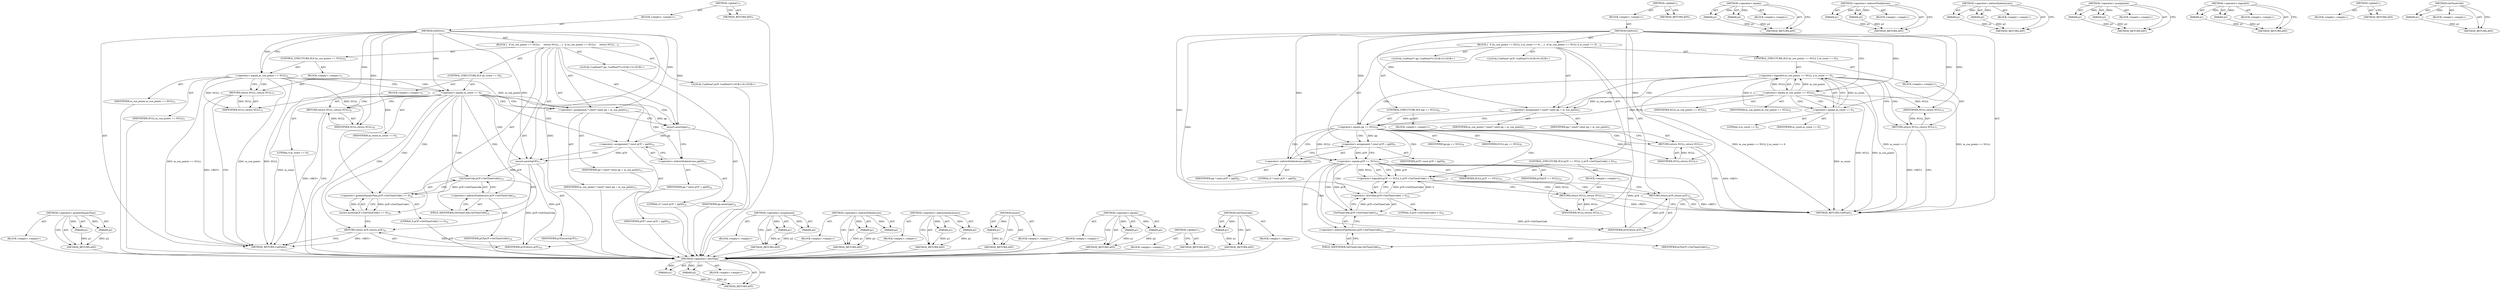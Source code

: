 digraph "GetTimeCode" {
vulnerable_89 [label=<(METHOD,&lt;operator&gt;.greaterEqualsThan)>];
vulnerable_90 [label=<(PARAM,p1)>];
vulnerable_91 [label=<(PARAM,p2)>];
vulnerable_92 [label=<(BLOCK,&lt;empty&gt;,&lt;empty&gt;)>];
vulnerable_93 [label=<(METHOD_RETURN,ANY)>];
vulnerable_6 [label=<(METHOD,&lt;global&gt;)<SUB>1</SUB>>];
vulnerable_7 [label=<(BLOCK,&lt;empty&gt;,&lt;empty&gt;)<SUB>1</SUB>>];
vulnerable_8 [label=<(METHOD,GetFirst)<SUB>1</SUB>>];
vulnerable_9 [label=<(BLOCK,{
  if (m_cue_points == NULL)
     return NULL;...,{
  if (m_cue_points == NULL)
     return NULL;...)<SUB>1</SUB>>];
vulnerable_10 [label=<(CONTROL_STRUCTURE,IF,if (m_cue_points == NULL))<SUB>2</SUB>>];
vulnerable_11 [label=<(&lt;operator&gt;.equals,m_cue_points == NULL)<SUB>2</SUB>>];
vulnerable_12 [label=<(IDENTIFIER,m_cue_points,m_cue_points == NULL)<SUB>2</SUB>>];
vulnerable_13 [label=<(IDENTIFIER,NULL,m_cue_points == NULL)<SUB>2</SUB>>];
vulnerable_14 [label=<(BLOCK,&lt;empty&gt;,&lt;empty&gt;)<SUB>3</SUB>>];
vulnerable_15 [label=<(RETURN,return NULL;,return NULL;)<SUB>3</SUB>>];
vulnerable_16 [label=<(IDENTIFIER,NULL,return NULL;)<SUB>3</SUB>>];
vulnerable_17 [label=<(CONTROL_STRUCTURE,IF,if (m_count == 0))<SUB>5</SUB>>];
vulnerable_18 [label=<(&lt;operator&gt;.equals,m_count == 0)<SUB>5</SUB>>];
vulnerable_19 [label=<(IDENTIFIER,m_count,m_count == 0)<SUB>5</SUB>>];
vulnerable_20 [label=<(LITERAL,0,m_count == 0)<SUB>5</SUB>>];
vulnerable_21 [label=<(BLOCK,&lt;empty&gt;,&lt;empty&gt;)<SUB>6</SUB>>];
vulnerable_22 [label=<(RETURN,return NULL;,return NULL;)<SUB>6</SUB>>];
vulnerable_23 [label=<(IDENTIFIER,NULL,return NULL;)<SUB>6</SUB>>];
vulnerable_24 [label="<(LOCAL,CuePoint** pp: CuePoint**)<SUB>13</SUB>>"];
vulnerable_25 [label=<(&lt;operator&gt;.assignment,* const* const pp = m_cue_points)<SUB>13</SUB>>];
vulnerable_26 [label=<(IDENTIFIER,pp,* const* const pp = m_cue_points)<SUB>13</SUB>>];
vulnerable_27 [label=<(IDENTIFIER,m_cue_points,* const* const pp = m_cue_points)<SUB>13</SUB>>];
vulnerable_28 [label=<(assert,assert(pp))<SUB>14</SUB>>];
vulnerable_29 [label=<(IDENTIFIER,pp,assert(pp))<SUB>14</SUB>>];
vulnerable_30 [label="<(LOCAL,CuePoint* pCP: CuePoint*)<SUB>16</SUB>>"];
vulnerable_31 [label=<(&lt;operator&gt;.assignment,* const pCP = pp[0])<SUB>16</SUB>>];
vulnerable_32 [label=<(IDENTIFIER,pCP,* const pCP = pp[0])<SUB>16</SUB>>];
vulnerable_33 [label=<(&lt;operator&gt;.indirectIndexAccess,pp[0])<SUB>16</SUB>>];
vulnerable_34 [label=<(IDENTIFIER,pp,* const pCP = pp[0])<SUB>16</SUB>>];
vulnerable_35 [label=<(LITERAL,0,* const pCP = pp[0])<SUB>16</SUB>>];
vulnerable_36 [label=<(assert,assert(pCP))<SUB>17</SUB>>];
vulnerable_37 [label=<(IDENTIFIER,pCP,assert(pCP))<SUB>17</SUB>>];
vulnerable_38 [label=<(assert,assert(pCP-&gt;GetTimeCode() &gt;= 0))<SUB>18</SUB>>];
vulnerable_39 [label=<(&lt;operator&gt;.greaterEqualsThan,pCP-&gt;GetTimeCode() &gt;= 0)<SUB>18</SUB>>];
vulnerable_40 [label=<(GetTimeCode,pCP-&gt;GetTimeCode())<SUB>18</SUB>>];
vulnerable_41 [label=<(&lt;operator&gt;.indirectFieldAccess,pCP-&gt;GetTimeCode)<SUB>18</SUB>>];
vulnerable_42 [label=<(IDENTIFIER,pCP,pCP-&gt;GetTimeCode())<SUB>18</SUB>>];
vulnerable_43 [label=<(FIELD_IDENTIFIER,GetTimeCode,GetTimeCode)<SUB>18</SUB>>];
vulnerable_44 [label=<(LITERAL,0,pCP-&gt;GetTimeCode() &gt;= 0)<SUB>18</SUB>>];
vulnerable_45 [label=<(RETURN,return pCP;,return pCP;)<SUB>20</SUB>>];
vulnerable_46 [label=<(IDENTIFIER,pCP,return pCP;)<SUB>20</SUB>>];
vulnerable_47 [label=<(METHOD_RETURN,CuePoint)<SUB>1</SUB>>];
vulnerable_49 [label=<(METHOD_RETURN,ANY)<SUB>1</SUB>>];
vulnerable_75 [label=<(METHOD,&lt;operator&gt;.assignment)>];
vulnerable_76 [label=<(PARAM,p1)>];
vulnerable_77 [label=<(PARAM,p2)>];
vulnerable_78 [label=<(BLOCK,&lt;empty&gt;,&lt;empty&gt;)>];
vulnerable_79 [label=<(METHOD_RETURN,ANY)>];
vulnerable_98 [label=<(METHOD,&lt;operator&gt;.indirectFieldAccess)>];
vulnerable_99 [label=<(PARAM,p1)>];
vulnerable_100 [label=<(PARAM,p2)>];
vulnerable_101 [label=<(BLOCK,&lt;empty&gt;,&lt;empty&gt;)>];
vulnerable_102 [label=<(METHOD_RETURN,ANY)>];
vulnerable_84 [label=<(METHOD,&lt;operator&gt;.indirectIndexAccess)>];
vulnerable_85 [label=<(PARAM,p1)>];
vulnerable_86 [label=<(PARAM,p2)>];
vulnerable_87 [label=<(BLOCK,&lt;empty&gt;,&lt;empty&gt;)>];
vulnerable_88 [label=<(METHOD_RETURN,ANY)>];
vulnerable_80 [label=<(METHOD,assert)>];
vulnerable_81 [label=<(PARAM,p1)>];
vulnerable_82 [label=<(BLOCK,&lt;empty&gt;,&lt;empty&gt;)>];
vulnerable_83 [label=<(METHOD_RETURN,ANY)>];
vulnerable_70 [label=<(METHOD,&lt;operator&gt;.equals)>];
vulnerable_71 [label=<(PARAM,p1)>];
vulnerable_72 [label=<(PARAM,p2)>];
vulnerable_73 [label=<(BLOCK,&lt;empty&gt;,&lt;empty&gt;)>];
vulnerable_74 [label=<(METHOD_RETURN,ANY)>];
vulnerable_64 [label=<(METHOD,&lt;global&gt;)<SUB>1</SUB>>];
vulnerable_65 [label=<(BLOCK,&lt;empty&gt;,&lt;empty&gt;)>];
vulnerable_66 [label=<(METHOD_RETURN,ANY)>];
vulnerable_94 [label=<(METHOD,GetTimeCode)>];
vulnerable_95 [label=<(PARAM,p1)>];
vulnerable_96 [label=<(BLOCK,&lt;empty&gt;,&lt;empty&gt;)>];
vulnerable_97 [label=<(METHOD_RETURN,ANY)>];
fixed_97 [label=<(METHOD,&lt;operator&gt;.lessThan)>];
fixed_98 [label=<(PARAM,p1)>];
fixed_99 [label=<(PARAM,p2)>];
fixed_100 [label=<(BLOCK,&lt;empty&gt;,&lt;empty&gt;)>];
fixed_101 [label=<(METHOD_RETURN,ANY)>];
fixed_6 [label=<(METHOD,&lt;global&gt;)<SUB>1</SUB>>];
fixed_7 [label=<(BLOCK,&lt;empty&gt;,&lt;empty&gt;)<SUB>1</SUB>>];
fixed_8 [label=<(METHOD,GetFirst)<SUB>1</SUB>>];
fixed_9 [label=<(BLOCK,{
  if (m_cue_points == NULL || m_count == 0)
 ...,{
  if (m_cue_points == NULL || m_count == 0)
 ...)<SUB>1</SUB>>];
fixed_10 [label=<(CONTROL_STRUCTURE,IF,if (m_cue_points == NULL || m_count == 0))<SUB>2</SUB>>];
fixed_11 [label=<(&lt;operator&gt;.logicalOr,m_cue_points == NULL || m_count == 0)<SUB>2</SUB>>];
fixed_12 [label=<(&lt;operator&gt;.equals,m_cue_points == NULL)<SUB>2</SUB>>];
fixed_13 [label=<(IDENTIFIER,m_cue_points,m_cue_points == NULL)<SUB>2</SUB>>];
fixed_14 [label=<(IDENTIFIER,NULL,m_cue_points == NULL)<SUB>2</SUB>>];
fixed_15 [label=<(&lt;operator&gt;.equals,m_count == 0)<SUB>2</SUB>>];
fixed_16 [label=<(IDENTIFIER,m_count,m_count == 0)<SUB>2</SUB>>];
fixed_17 [label=<(LITERAL,0,m_count == 0)<SUB>2</SUB>>];
fixed_18 [label=<(BLOCK,&lt;empty&gt;,&lt;empty&gt;)<SUB>3</SUB>>];
fixed_19 [label=<(RETURN,return NULL;,return NULL;)<SUB>3</SUB>>];
fixed_20 [label=<(IDENTIFIER,NULL,return NULL;)<SUB>3</SUB>>];
fixed_21 [label="<(LOCAL,CuePoint** pp: CuePoint**)<SUB>5</SUB>>"];
fixed_22 [label=<(&lt;operator&gt;.assignment,* const* const pp = m_cue_points)<SUB>5</SUB>>];
fixed_23 [label=<(IDENTIFIER,pp,* const* const pp = m_cue_points)<SUB>5</SUB>>];
fixed_24 [label=<(IDENTIFIER,m_cue_points,* const* const pp = m_cue_points)<SUB>5</SUB>>];
fixed_25 [label=<(CONTROL_STRUCTURE,IF,if (pp == NULL))<SUB>6</SUB>>];
fixed_26 [label=<(&lt;operator&gt;.equals,pp == NULL)<SUB>6</SUB>>];
fixed_27 [label=<(IDENTIFIER,pp,pp == NULL)<SUB>6</SUB>>];
fixed_28 [label=<(IDENTIFIER,NULL,pp == NULL)<SUB>6</SUB>>];
fixed_29 [label=<(BLOCK,&lt;empty&gt;,&lt;empty&gt;)<SUB>7</SUB>>];
fixed_30 [label=<(RETURN,return NULL;,return NULL;)<SUB>7</SUB>>];
fixed_31 [label=<(IDENTIFIER,NULL,return NULL;)<SUB>7</SUB>>];
fixed_32 [label="<(LOCAL,CuePoint* pCP: CuePoint*)<SUB>9</SUB>>"];
fixed_33 [label=<(&lt;operator&gt;.assignment,* const pCP = pp[0])<SUB>9</SUB>>];
fixed_34 [label=<(IDENTIFIER,pCP,* const pCP = pp[0])<SUB>9</SUB>>];
fixed_35 [label=<(&lt;operator&gt;.indirectIndexAccess,pp[0])<SUB>9</SUB>>];
fixed_36 [label=<(IDENTIFIER,pp,* const pCP = pp[0])<SUB>9</SUB>>];
fixed_37 [label=<(LITERAL,0,* const pCP = pp[0])<SUB>9</SUB>>];
fixed_38 [label=<(CONTROL_STRUCTURE,IF,if (pCP == NULL || pCP-&gt;GetTimeCode() &lt; 0))<SUB>10</SUB>>];
fixed_39 [label=<(&lt;operator&gt;.logicalOr,pCP == NULL || pCP-&gt;GetTimeCode() &lt; 0)<SUB>10</SUB>>];
fixed_40 [label=<(&lt;operator&gt;.equals,pCP == NULL)<SUB>10</SUB>>];
fixed_41 [label=<(IDENTIFIER,pCP,pCP == NULL)<SUB>10</SUB>>];
fixed_42 [label=<(IDENTIFIER,NULL,pCP == NULL)<SUB>10</SUB>>];
fixed_43 [label=<(&lt;operator&gt;.lessThan,pCP-&gt;GetTimeCode() &lt; 0)<SUB>10</SUB>>];
fixed_44 [label=<(GetTimeCode,pCP-&gt;GetTimeCode())<SUB>10</SUB>>];
fixed_45 [label=<(&lt;operator&gt;.indirectFieldAccess,pCP-&gt;GetTimeCode)<SUB>10</SUB>>];
fixed_46 [label=<(IDENTIFIER,pCP,pCP-&gt;GetTimeCode())<SUB>10</SUB>>];
fixed_47 [label=<(FIELD_IDENTIFIER,GetTimeCode,GetTimeCode)<SUB>10</SUB>>];
fixed_48 [label=<(LITERAL,0,pCP-&gt;GetTimeCode() &lt; 0)<SUB>10</SUB>>];
fixed_49 [label=<(BLOCK,&lt;empty&gt;,&lt;empty&gt;)<SUB>11</SUB>>];
fixed_50 [label=<(RETURN,return NULL;,return NULL;)<SUB>11</SUB>>];
fixed_51 [label=<(IDENTIFIER,NULL,return NULL;)<SUB>11</SUB>>];
fixed_52 [label=<(RETURN,return pCP;,return pCP;)<SUB>13</SUB>>];
fixed_53 [label=<(IDENTIFIER,pCP,return pCP;)<SUB>13</SUB>>];
fixed_54 [label=<(METHOD_RETURN,CuePoint)<SUB>1</SUB>>];
fixed_56 [label=<(METHOD_RETURN,ANY)<SUB>1</SUB>>];
fixed_82 [label=<(METHOD,&lt;operator&gt;.equals)>];
fixed_83 [label=<(PARAM,p1)>];
fixed_84 [label=<(PARAM,p2)>];
fixed_85 [label=<(BLOCK,&lt;empty&gt;,&lt;empty&gt;)>];
fixed_86 [label=<(METHOD_RETURN,ANY)>];
fixed_106 [label=<(METHOD,&lt;operator&gt;.indirectFieldAccess)>];
fixed_107 [label=<(PARAM,p1)>];
fixed_108 [label=<(PARAM,p2)>];
fixed_109 [label=<(BLOCK,&lt;empty&gt;,&lt;empty&gt;)>];
fixed_110 [label=<(METHOD_RETURN,ANY)>];
fixed_92 [label=<(METHOD,&lt;operator&gt;.indirectIndexAccess)>];
fixed_93 [label=<(PARAM,p1)>];
fixed_94 [label=<(PARAM,p2)>];
fixed_95 [label=<(BLOCK,&lt;empty&gt;,&lt;empty&gt;)>];
fixed_96 [label=<(METHOD_RETURN,ANY)>];
fixed_87 [label=<(METHOD,&lt;operator&gt;.assignment)>];
fixed_88 [label=<(PARAM,p1)>];
fixed_89 [label=<(PARAM,p2)>];
fixed_90 [label=<(BLOCK,&lt;empty&gt;,&lt;empty&gt;)>];
fixed_91 [label=<(METHOD_RETURN,ANY)>];
fixed_77 [label=<(METHOD,&lt;operator&gt;.logicalOr)>];
fixed_78 [label=<(PARAM,p1)>];
fixed_79 [label=<(PARAM,p2)>];
fixed_80 [label=<(BLOCK,&lt;empty&gt;,&lt;empty&gt;)>];
fixed_81 [label=<(METHOD_RETURN,ANY)>];
fixed_71 [label=<(METHOD,&lt;global&gt;)<SUB>1</SUB>>];
fixed_72 [label=<(BLOCK,&lt;empty&gt;,&lt;empty&gt;)>];
fixed_73 [label=<(METHOD_RETURN,ANY)>];
fixed_102 [label=<(METHOD,GetTimeCode)>];
fixed_103 [label=<(PARAM,p1)>];
fixed_104 [label=<(BLOCK,&lt;empty&gt;,&lt;empty&gt;)>];
fixed_105 [label=<(METHOD_RETURN,ANY)>];
vulnerable_89 -> vulnerable_90  [key=0, label="AST: "];
vulnerable_89 -> vulnerable_90  [key=1, label="DDG: "];
vulnerable_89 -> vulnerable_92  [key=0, label="AST: "];
vulnerable_89 -> vulnerable_91  [key=0, label="AST: "];
vulnerable_89 -> vulnerable_91  [key=1, label="DDG: "];
vulnerable_89 -> vulnerable_93  [key=0, label="AST: "];
vulnerable_89 -> vulnerable_93  [key=1, label="CFG: "];
vulnerable_90 -> vulnerable_93  [key=0, label="DDG: p1"];
vulnerable_91 -> vulnerable_93  [key=0, label="DDG: p2"];
vulnerable_92 -> fixed_97  [key=0];
vulnerable_93 -> fixed_97  [key=0];
vulnerable_6 -> vulnerable_7  [key=0, label="AST: "];
vulnerable_6 -> vulnerable_49  [key=0, label="AST: "];
vulnerable_6 -> vulnerable_49  [key=1, label="CFG: "];
vulnerable_7 -> vulnerable_8  [key=0, label="AST: "];
vulnerable_8 -> vulnerable_9  [key=0, label="AST: "];
vulnerable_8 -> vulnerable_47  [key=0, label="AST: "];
vulnerable_8 -> vulnerable_11  [key=0, label="CFG: "];
vulnerable_8 -> vulnerable_11  [key=1, label="DDG: "];
vulnerable_8 -> vulnerable_25  [key=0, label="DDG: "];
vulnerable_8 -> vulnerable_28  [key=0, label="DDG: "];
vulnerable_8 -> vulnerable_36  [key=0, label="DDG: "];
vulnerable_8 -> vulnerable_46  [key=0, label="DDG: "];
vulnerable_8 -> vulnerable_18  [key=0, label="DDG: "];
vulnerable_8 -> vulnerable_39  [key=0, label="DDG: "];
vulnerable_8 -> vulnerable_16  [key=0, label="DDG: "];
vulnerable_8 -> vulnerable_23  [key=0, label="DDG: "];
vulnerable_9 -> vulnerable_10  [key=0, label="AST: "];
vulnerable_9 -> vulnerable_17  [key=0, label="AST: "];
vulnerable_9 -> vulnerable_24  [key=0, label="AST: "];
vulnerable_9 -> vulnerable_25  [key=0, label="AST: "];
vulnerable_9 -> vulnerable_28  [key=0, label="AST: "];
vulnerable_9 -> vulnerable_30  [key=0, label="AST: "];
vulnerable_9 -> vulnerable_31  [key=0, label="AST: "];
vulnerable_9 -> vulnerable_36  [key=0, label="AST: "];
vulnerable_9 -> vulnerable_38  [key=0, label="AST: "];
vulnerable_9 -> vulnerable_45  [key=0, label="AST: "];
vulnerable_10 -> vulnerable_11  [key=0, label="AST: "];
vulnerable_10 -> vulnerable_14  [key=0, label="AST: "];
vulnerable_11 -> vulnerable_12  [key=0, label="AST: "];
vulnerable_11 -> vulnerable_13  [key=0, label="AST: "];
vulnerable_11 -> vulnerable_15  [key=0, label="CFG: "];
vulnerable_11 -> vulnerable_15  [key=1, label="CDG: "];
vulnerable_11 -> vulnerable_18  [key=0, label="CFG: "];
vulnerable_11 -> vulnerable_18  [key=1, label="CDG: "];
vulnerable_11 -> vulnerable_47  [key=0, label="DDG: m_cue_points"];
vulnerable_11 -> vulnerable_47  [key=1, label="DDG: NULL"];
vulnerable_11 -> vulnerable_47  [key=2, label="DDG: m_cue_points == NULL"];
vulnerable_11 -> vulnerable_25  [key=0, label="DDG: m_cue_points"];
vulnerable_11 -> vulnerable_16  [key=0, label="DDG: NULL"];
vulnerable_11 -> vulnerable_23  [key=0, label="DDG: NULL"];
vulnerable_12 -> fixed_97  [key=0];
vulnerable_13 -> fixed_97  [key=0];
vulnerable_14 -> vulnerable_15  [key=0, label="AST: "];
vulnerable_15 -> vulnerable_16  [key=0, label="AST: "];
vulnerable_15 -> vulnerable_47  [key=0, label="CFG: "];
vulnerable_15 -> vulnerable_47  [key=1, label="DDG: &lt;RET&gt;"];
vulnerable_16 -> vulnerable_15  [key=0, label="DDG: NULL"];
vulnerable_17 -> vulnerable_18  [key=0, label="AST: "];
vulnerable_17 -> vulnerable_21  [key=0, label="AST: "];
vulnerable_18 -> vulnerable_19  [key=0, label="AST: "];
vulnerable_18 -> vulnerable_20  [key=0, label="AST: "];
vulnerable_18 -> vulnerable_22  [key=0, label="CFG: "];
vulnerable_18 -> vulnerable_22  [key=1, label="CDG: "];
vulnerable_18 -> vulnerable_25  [key=0, label="CFG: "];
vulnerable_18 -> vulnerable_25  [key=1, label="CDG: "];
vulnerable_18 -> vulnerable_47  [key=0, label="DDG: m_count"];
vulnerable_18 -> vulnerable_33  [key=0, label="CDG: "];
vulnerable_18 -> vulnerable_28  [key=0, label="CDG: "];
vulnerable_18 -> vulnerable_36  [key=0, label="CDG: "];
vulnerable_18 -> vulnerable_38  [key=0, label="CDG: "];
vulnerable_18 -> vulnerable_41  [key=0, label="CDG: "];
vulnerable_18 -> vulnerable_45  [key=0, label="CDG: "];
vulnerable_18 -> vulnerable_40  [key=0, label="CDG: "];
vulnerable_18 -> vulnerable_39  [key=0, label="CDG: "];
vulnerable_18 -> vulnerable_31  [key=0, label="CDG: "];
vulnerable_18 -> vulnerable_43  [key=0, label="CDG: "];
vulnerable_19 -> fixed_97  [key=0];
vulnerable_20 -> fixed_97  [key=0];
vulnerable_21 -> vulnerable_22  [key=0, label="AST: "];
vulnerable_22 -> vulnerable_23  [key=0, label="AST: "];
vulnerable_22 -> vulnerable_47  [key=0, label="CFG: "];
vulnerable_22 -> vulnerable_47  [key=1, label="DDG: &lt;RET&gt;"];
vulnerable_23 -> vulnerable_22  [key=0, label="DDG: NULL"];
vulnerable_24 -> fixed_97  [key=0];
vulnerable_25 -> vulnerable_26  [key=0, label="AST: "];
vulnerable_25 -> vulnerable_27  [key=0, label="AST: "];
vulnerable_25 -> vulnerable_28  [key=0, label="CFG: "];
vulnerable_25 -> vulnerable_28  [key=1, label="DDG: pp"];
vulnerable_26 -> fixed_97  [key=0];
vulnerable_27 -> fixed_97  [key=0];
vulnerable_28 -> vulnerable_29  [key=0, label="AST: "];
vulnerable_28 -> vulnerable_33  [key=0, label="CFG: "];
vulnerable_28 -> vulnerable_31  [key=0, label="DDG: pp"];
vulnerable_29 -> fixed_97  [key=0];
vulnerable_30 -> fixed_97  [key=0];
vulnerable_31 -> vulnerable_32  [key=0, label="AST: "];
vulnerable_31 -> vulnerable_33  [key=0, label="AST: "];
vulnerable_31 -> vulnerable_36  [key=0, label="CFG: "];
vulnerable_31 -> vulnerable_36  [key=1, label="DDG: pCP"];
vulnerable_32 -> fixed_97  [key=0];
vulnerable_33 -> vulnerable_34  [key=0, label="AST: "];
vulnerable_33 -> vulnerable_35  [key=0, label="AST: "];
vulnerable_33 -> vulnerable_31  [key=0, label="CFG: "];
vulnerable_34 -> fixed_97  [key=0];
vulnerable_35 -> fixed_97  [key=0];
vulnerable_36 -> vulnerable_37  [key=0, label="AST: "];
vulnerable_36 -> vulnerable_43  [key=0, label="CFG: "];
vulnerable_36 -> vulnerable_46  [key=0, label="DDG: pCP"];
vulnerable_36 -> vulnerable_40  [key=0, label="DDG: pCP"];
vulnerable_37 -> fixed_97  [key=0];
vulnerable_38 -> vulnerable_39  [key=0, label="AST: "];
vulnerable_38 -> vulnerable_45  [key=0, label="CFG: "];
vulnerable_39 -> vulnerable_40  [key=0, label="AST: "];
vulnerable_39 -> vulnerable_44  [key=0, label="AST: "];
vulnerable_39 -> vulnerable_38  [key=0, label="CFG: "];
vulnerable_39 -> vulnerable_38  [key=1, label="DDG: pCP-&gt;GetTimeCode()"];
vulnerable_39 -> vulnerable_38  [key=2, label="DDG: 0"];
vulnerable_40 -> vulnerable_41  [key=0, label="AST: "];
vulnerable_40 -> vulnerable_39  [key=0, label="CFG: "];
vulnerable_40 -> vulnerable_39  [key=1, label="DDG: pCP-&gt;GetTimeCode"];
vulnerable_40 -> vulnerable_46  [key=0, label="DDG: pCP-&gt;GetTimeCode"];
vulnerable_41 -> vulnerable_42  [key=0, label="AST: "];
vulnerable_41 -> vulnerable_43  [key=0, label="AST: "];
vulnerable_41 -> vulnerable_40  [key=0, label="CFG: "];
vulnerable_42 -> fixed_97  [key=0];
vulnerable_43 -> vulnerable_41  [key=0, label="CFG: "];
vulnerable_44 -> fixed_97  [key=0];
vulnerable_45 -> vulnerable_46  [key=0, label="AST: "];
vulnerable_45 -> vulnerable_47  [key=0, label="CFG: "];
vulnerable_45 -> vulnerable_47  [key=1, label="DDG: &lt;RET&gt;"];
vulnerable_46 -> vulnerable_45  [key=0, label="DDG: pCP"];
vulnerable_47 -> fixed_97  [key=0];
vulnerable_49 -> fixed_97  [key=0];
vulnerable_75 -> vulnerable_76  [key=0, label="AST: "];
vulnerable_75 -> vulnerable_76  [key=1, label="DDG: "];
vulnerable_75 -> vulnerable_78  [key=0, label="AST: "];
vulnerable_75 -> vulnerable_77  [key=0, label="AST: "];
vulnerable_75 -> vulnerable_77  [key=1, label="DDG: "];
vulnerable_75 -> vulnerable_79  [key=0, label="AST: "];
vulnerable_75 -> vulnerable_79  [key=1, label="CFG: "];
vulnerable_76 -> vulnerable_79  [key=0, label="DDG: p1"];
vulnerable_77 -> vulnerable_79  [key=0, label="DDG: p2"];
vulnerable_78 -> fixed_97  [key=0];
vulnerable_79 -> fixed_97  [key=0];
vulnerable_98 -> vulnerable_99  [key=0, label="AST: "];
vulnerable_98 -> vulnerable_99  [key=1, label="DDG: "];
vulnerable_98 -> vulnerable_101  [key=0, label="AST: "];
vulnerable_98 -> vulnerable_100  [key=0, label="AST: "];
vulnerable_98 -> vulnerable_100  [key=1, label="DDG: "];
vulnerable_98 -> vulnerable_102  [key=0, label="AST: "];
vulnerable_98 -> vulnerable_102  [key=1, label="CFG: "];
vulnerable_99 -> vulnerable_102  [key=0, label="DDG: p1"];
vulnerable_100 -> vulnerable_102  [key=0, label="DDG: p2"];
vulnerable_101 -> fixed_97  [key=0];
vulnerable_102 -> fixed_97  [key=0];
vulnerable_84 -> vulnerable_85  [key=0, label="AST: "];
vulnerable_84 -> vulnerable_85  [key=1, label="DDG: "];
vulnerable_84 -> vulnerable_87  [key=0, label="AST: "];
vulnerable_84 -> vulnerable_86  [key=0, label="AST: "];
vulnerable_84 -> vulnerable_86  [key=1, label="DDG: "];
vulnerable_84 -> vulnerable_88  [key=0, label="AST: "];
vulnerable_84 -> vulnerable_88  [key=1, label="CFG: "];
vulnerable_85 -> vulnerable_88  [key=0, label="DDG: p1"];
vulnerable_86 -> vulnerable_88  [key=0, label="DDG: p2"];
vulnerable_87 -> fixed_97  [key=0];
vulnerable_88 -> fixed_97  [key=0];
vulnerable_80 -> vulnerable_81  [key=0, label="AST: "];
vulnerable_80 -> vulnerable_81  [key=1, label="DDG: "];
vulnerable_80 -> vulnerable_82  [key=0, label="AST: "];
vulnerable_80 -> vulnerable_83  [key=0, label="AST: "];
vulnerable_80 -> vulnerable_83  [key=1, label="CFG: "];
vulnerable_81 -> vulnerable_83  [key=0, label="DDG: p1"];
vulnerable_82 -> fixed_97  [key=0];
vulnerable_83 -> fixed_97  [key=0];
vulnerable_70 -> vulnerable_71  [key=0, label="AST: "];
vulnerable_70 -> vulnerable_71  [key=1, label="DDG: "];
vulnerable_70 -> vulnerable_73  [key=0, label="AST: "];
vulnerable_70 -> vulnerable_72  [key=0, label="AST: "];
vulnerable_70 -> vulnerable_72  [key=1, label="DDG: "];
vulnerable_70 -> vulnerable_74  [key=0, label="AST: "];
vulnerable_70 -> vulnerable_74  [key=1, label="CFG: "];
vulnerable_71 -> vulnerable_74  [key=0, label="DDG: p1"];
vulnerable_72 -> vulnerable_74  [key=0, label="DDG: p2"];
vulnerable_73 -> fixed_97  [key=0];
vulnerable_74 -> fixed_97  [key=0];
vulnerable_64 -> vulnerable_65  [key=0, label="AST: "];
vulnerable_64 -> vulnerable_66  [key=0, label="AST: "];
vulnerable_64 -> vulnerable_66  [key=1, label="CFG: "];
vulnerable_65 -> fixed_97  [key=0];
vulnerable_66 -> fixed_97  [key=0];
vulnerable_94 -> vulnerable_95  [key=0, label="AST: "];
vulnerable_94 -> vulnerable_95  [key=1, label="DDG: "];
vulnerable_94 -> vulnerable_96  [key=0, label="AST: "];
vulnerable_94 -> vulnerable_97  [key=0, label="AST: "];
vulnerable_94 -> vulnerable_97  [key=1, label="CFG: "];
vulnerable_95 -> vulnerable_97  [key=0, label="DDG: p1"];
vulnerable_96 -> fixed_97  [key=0];
vulnerable_97 -> fixed_97  [key=0];
fixed_97 -> fixed_98  [key=0, label="AST: "];
fixed_97 -> fixed_98  [key=1, label="DDG: "];
fixed_97 -> fixed_100  [key=0, label="AST: "];
fixed_97 -> fixed_99  [key=0, label="AST: "];
fixed_97 -> fixed_99  [key=1, label="DDG: "];
fixed_97 -> fixed_101  [key=0, label="AST: "];
fixed_97 -> fixed_101  [key=1, label="CFG: "];
fixed_98 -> fixed_101  [key=0, label="DDG: p1"];
fixed_99 -> fixed_101  [key=0, label="DDG: p2"];
fixed_6 -> fixed_7  [key=0, label="AST: "];
fixed_6 -> fixed_56  [key=0, label="AST: "];
fixed_6 -> fixed_56  [key=1, label="CFG: "];
fixed_7 -> fixed_8  [key=0, label="AST: "];
fixed_8 -> fixed_9  [key=0, label="AST: "];
fixed_8 -> fixed_54  [key=0, label="AST: "];
fixed_8 -> fixed_12  [key=0, label="CFG: "];
fixed_8 -> fixed_12  [key=1, label="DDG: "];
fixed_8 -> fixed_22  [key=0, label="DDG: "];
fixed_8 -> fixed_53  [key=0, label="DDG: "];
fixed_8 -> fixed_26  [key=0, label="DDG: "];
fixed_8 -> fixed_15  [key=0, label="DDG: "];
fixed_8 -> fixed_20  [key=0, label="DDG: "];
fixed_8 -> fixed_31  [key=0, label="DDG: "];
fixed_8 -> fixed_40  [key=0, label="DDG: "];
fixed_8 -> fixed_43  [key=0, label="DDG: "];
fixed_8 -> fixed_51  [key=0, label="DDG: "];
fixed_9 -> fixed_10  [key=0, label="AST: "];
fixed_9 -> fixed_21  [key=0, label="AST: "];
fixed_9 -> fixed_22  [key=0, label="AST: "];
fixed_9 -> fixed_25  [key=0, label="AST: "];
fixed_9 -> fixed_32  [key=0, label="AST: "];
fixed_9 -> fixed_33  [key=0, label="AST: "];
fixed_9 -> fixed_38  [key=0, label="AST: "];
fixed_9 -> fixed_52  [key=0, label="AST: "];
fixed_10 -> fixed_11  [key=0, label="AST: "];
fixed_10 -> fixed_18  [key=0, label="AST: "];
fixed_11 -> fixed_12  [key=0, label="AST: "];
fixed_11 -> fixed_15  [key=0, label="AST: "];
fixed_11 -> fixed_19  [key=0, label="CFG: "];
fixed_11 -> fixed_19  [key=1, label="CDG: "];
fixed_11 -> fixed_22  [key=0, label="CFG: "];
fixed_11 -> fixed_22  [key=1, label="CDG: "];
fixed_11 -> fixed_54  [key=0, label="DDG: m_cue_points == NULL"];
fixed_11 -> fixed_54  [key=1, label="DDG: m_count == 0"];
fixed_11 -> fixed_54  [key=2, label="DDG: m_cue_points == NULL || m_count == 0"];
fixed_11 -> fixed_26  [key=0, label="CDG: "];
fixed_12 -> fixed_13  [key=0, label="AST: "];
fixed_12 -> fixed_14  [key=0, label="AST: "];
fixed_12 -> fixed_11  [key=0, label="CFG: "];
fixed_12 -> fixed_11  [key=1, label="DDG: m_cue_points"];
fixed_12 -> fixed_11  [key=2, label="DDG: NULL"];
fixed_12 -> fixed_15  [key=0, label="CFG: "];
fixed_12 -> fixed_15  [key=1, label="CDG: "];
fixed_12 -> fixed_54  [key=0, label="DDG: m_cue_points"];
fixed_12 -> fixed_54  [key=1, label="DDG: NULL"];
fixed_12 -> fixed_22  [key=0, label="DDG: m_cue_points"];
fixed_12 -> fixed_26  [key=0, label="DDG: NULL"];
fixed_12 -> fixed_20  [key=0, label="DDG: NULL"];
fixed_15 -> fixed_16  [key=0, label="AST: "];
fixed_15 -> fixed_17  [key=0, label="AST: "];
fixed_15 -> fixed_11  [key=0, label="CFG: "];
fixed_15 -> fixed_11  [key=1, label="DDG: m_count"];
fixed_15 -> fixed_11  [key=2, label="DDG: 0"];
fixed_15 -> fixed_54  [key=0, label="DDG: m_count"];
fixed_18 -> fixed_19  [key=0, label="AST: "];
fixed_19 -> fixed_20  [key=0, label="AST: "];
fixed_19 -> fixed_54  [key=0, label="CFG: "];
fixed_19 -> fixed_54  [key=1, label="DDG: &lt;RET&gt;"];
fixed_20 -> fixed_19  [key=0, label="DDG: NULL"];
fixed_22 -> fixed_23  [key=0, label="AST: "];
fixed_22 -> fixed_24  [key=0, label="AST: "];
fixed_22 -> fixed_26  [key=0, label="CFG: "];
fixed_22 -> fixed_26  [key=1, label="DDG: pp"];
fixed_25 -> fixed_26  [key=0, label="AST: "];
fixed_25 -> fixed_29  [key=0, label="AST: "];
fixed_26 -> fixed_27  [key=0, label="AST: "];
fixed_26 -> fixed_28  [key=0, label="AST: "];
fixed_26 -> fixed_30  [key=0, label="CFG: "];
fixed_26 -> fixed_30  [key=1, label="CDG: "];
fixed_26 -> fixed_35  [key=0, label="CFG: "];
fixed_26 -> fixed_35  [key=1, label="CDG: "];
fixed_26 -> fixed_33  [key=0, label="DDG: pp"];
fixed_26 -> fixed_33  [key=1, label="CDG: "];
fixed_26 -> fixed_31  [key=0, label="DDG: NULL"];
fixed_26 -> fixed_40  [key=0, label="DDG: NULL"];
fixed_26 -> fixed_40  [key=1, label="CDG: "];
fixed_26 -> fixed_39  [key=0, label="CDG: "];
fixed_29 -> fixed_30  [key=0, label="AST: "];
fixed_30 -> fixed_31  [key=0, label="AST: "];
fixed_30 -> fixed_54  [key=0, label="CFG: "];
fixed_30 -> fixed_54  [key=1, label="DDG: &lt;RET&gt;"];
fixed_31 -> fixed_30  [key=0, label="DDG: NULL"];
fixed_33 -> fixed_34  [key=0, label="AST: "];
fixed_33 -> fixed_35  [key=0, label="AST: "];
fixed_33 -> fixed_40  [key=0, label="CFG: "];
fixed_33 -> fixed_40  [key=1, label="DDG: pCP"];
fixed_35 -> fixed_36  [key=0, label="AST: "];
fixed_35 -> fixed_37  [key=0, label="AST: "];
fixed_35 -> fixed_33  [key=0, label="CFG: "];
fixed_38 -> fixed_39  [key=0, label="AST: "];
fixed_38 -> fixed_49  [key=0, label="AST: "];
fixed_39 -> fixed_40  [key=0, label="AST: "];
fixed_39 -> fixed_43  [key=0, label="AST: "];
fixed_39 -> fixed_50  [key=0, label="CFG: "];
fixed_39 -> fixed_50  [key=1, label="CDG: "];
fixed_39 -> fixed_52  [key=0, label="CFG: "];
fixed_39 -> fixed_52  [key=1, label="CDG: "];
fixed_40 -> fixed_41  [key=0, label="AST: "];
fixed_40 -> fixed_42  [key=0, label="AST: "];
fixed_40 -> fixed_39  [key=0, label="CFG: "];
fixed_40 -> fixed_39  [key=1, label="DDG: pCP"];
fixed_40 -> fixed_39  [key=2, label="DDG: NULL"];
fixed_40 -> fixed_47  [key=0, label="CFG: "];
fixed_40 -> fixed_47  [key=1, label="CDG: "];
fixed_40 -> fixed_53  [key=0, label="DDG: pCP"];
fixed_40 -> fixed_51  [key=0, label="DDG: NULL"];
fixed_40 -> fixed_44  [key=0, label="DDG: pCP"];
fixed_40 -> fixed_44  [key=1, label="CDG: "];
fixed_40 -> fixed_45  [key=0, label="CDG: "];
fixed_40 -> fixed_43  [key=0, label="CDG: "];
fixed_43 -> fixed_44  [key=0, label="AST: "];
fixed_43 -> fixed_48  [key=0, label="AST: "];
fixed_43 -> fixed_39  [key=0, label="CFG: "];
fixed_43 -> fixed_39  [key=1, label="DDG: pCP-&gt;GetTimeCode()"];
fixed_43 -> fixed_39  [key=2, label="DDG: 0"];
fixed_44 -> fixed_45  [key=0, label="AST: "];
fixed_44 -> fixed_43  [key=0, label="CFG: "];
fixed_44 -> fixed_43  [key=1, label="DDG: pCP-&gt;GetTimeCode"];
fixed_44 -> fixed_53  [key=0, label="DDG: pCP-&gt;GetTimeCode"];
fixed_45 -> fixed_46  [key=0, label="AST: "];
fixed_45 -> fixed_47  [key=0, label="AST: "];
fixed_45 -> fixed_44  [key=0, label="CFG: "];
fixed_47 -> fixed_45  [key=0, label="CFG: "];
fixed_49 -> fixed_50  [key=0, label="AST: "];
fixed_50 -> fixed_51  [key=0, label="AST: "];
fixed_50 -> fixed_54  [key=0, label="CFG: "];
fixed_50 -> fixed_54  [key=1, label="DDG: &lt;RET&gt;"];
fixed_51 -> fixed_50  [key=0, label="DDG: NULL"];
fixed_52 -> fixed_53  [key=0, label="AST: "];
fixed_52 -> fixed_54  [key=0, label="CFG: "];
fixed_52 -> fixed_54  [key=1, label="DDG: &lt;RET&gt;"];
fixed_53 -> fixed_52  [key=0, label="DDG: pCP"];
fixed_82 -> fixed_83  [key=0, label="AST: "];
fixed_82 -> fixed_83  [key=1, label="DDG: "];
fixed_82 -> fixed_85  [key=0, label="AST: "];
fixed_82 -> fixed_84  [key=0, label="AST: "];
fixed_82 -> fixed_84  [key=1, label="DDG: "];
fixed_82 -> fixed_86  [key=0, label="AST: "];
fixed_82 -> fixed_86  [key=1, label="CFG: "];
fixed_83 -> fixed_86  [key=0, label="DDG: p1"];
fixed_84 -> fixed_86  [key=0, label="DDG: p2"];
fixed_106 -> fixed_107  [key=0, label="AST: "];
fixed_106 -> fixed_107  [key=1, label="DDG: "];
fixed_106 -> fixed_109  [key=0, label="AST: "];
fixed_106 -> fixed_108  [key=0, label="AST: "];
fixed_106 -> fixed_108  [key=1, label="DDG: "];
fixed_106 -> fixed_110  [key=0, label="AST: "];
fixed_106 -> fixed_110  [key=1, label="CFG: "];
fixed_107 -> fixed_110  [key=0, label="DDG: p1"];
fixed_108 -> fixed_110  [key=0, label="DDG: p2"];
fixed_92 -> fixed_93  [key=0, label="AST: "];
fixed_92 -> fixed_93  [key=1, label="DDG: "];
fixed_92 -> fixed_95  [key=0, label="AST: "];
fixed_92 -> fixed_94  [key=0, label="AST: "];
fixed_92 -> fixed_94  [key=1, label="DDG: "];
fixed_92 -> fixed_96  [key=0, label="AST: "];
fixed_92 -> fixed_96  [key=1, label="CFG: "];
fixed_93 -> fixed_96  [key=0, label="DDG: p1"];
fixed_94 -> fixed_96  [key=0, label="DDG: p2"];
fixed_87 -> fixed_88  [key=0, label="AST: "];
fixed_87 -> fixed_88  [key=1, label="DDG: "];
fixed_87 -> fixed_90  [key=0, label="AST: "];
fixed_87 -> fixed_89  [key=0, label="AST: "];
fixed_87 -> fixed_89  [key=1, label="DDG: "];
fixed_87 -> fixed_91  [key=0, label="AST: "];
fixed_87 -> fixed_91  [key=1, label="CFG: "];
fixed_88 -> fixed_91  [key=0, label="DDG: p1"];
fixed_89 -> fixed_91  [key=0, label="DDG: p2"];
fixed_77 -> fixed_78  [key=0, label="AST: "];
fixed_77 -> fixed_78  [key=1, label="DDG: "];
fixed_77 -> fixed_80  [key=0, label="AST: "];
fixed_77 -> fixed_79  [key=0, label="AST: "];
fixed_77 -> fixed_79  [key=1, label="DDG: "];
fixed_77 -> fixed_81  [key=0, label="AST: "];
fixed_77 -> fixed_81  [key=1, label="CFG: "];
fixed_78 -> fixed_81  [key=0, label="DDG: p1"];
fixed_79 -> fixed_81  [key=0, label="DDG: p2"];
fixed_71 -> fixed_72  [key=0, label="AST: "];
fixed_71 -> fixed_73  [key=0, label="AST: "];
fixed_71 -> fixed_73  [key=1, label="CFG: "];
fixed_102 -> fixed_103  [key=0, label="AST: "];
fixed_102 -> fixed_103  [key=1, label="DDG: "];
fixed_102 -> fixed_104  [key=0, label="AST: "];
fixed_102 -> fixed_105  [key=0, label="AST: "];
fixed_102 -> fixed_105  [key=1, label="CFG: "];
fixed_103 -> fixed_105  [key=0, label="DDG: p1"];
}
